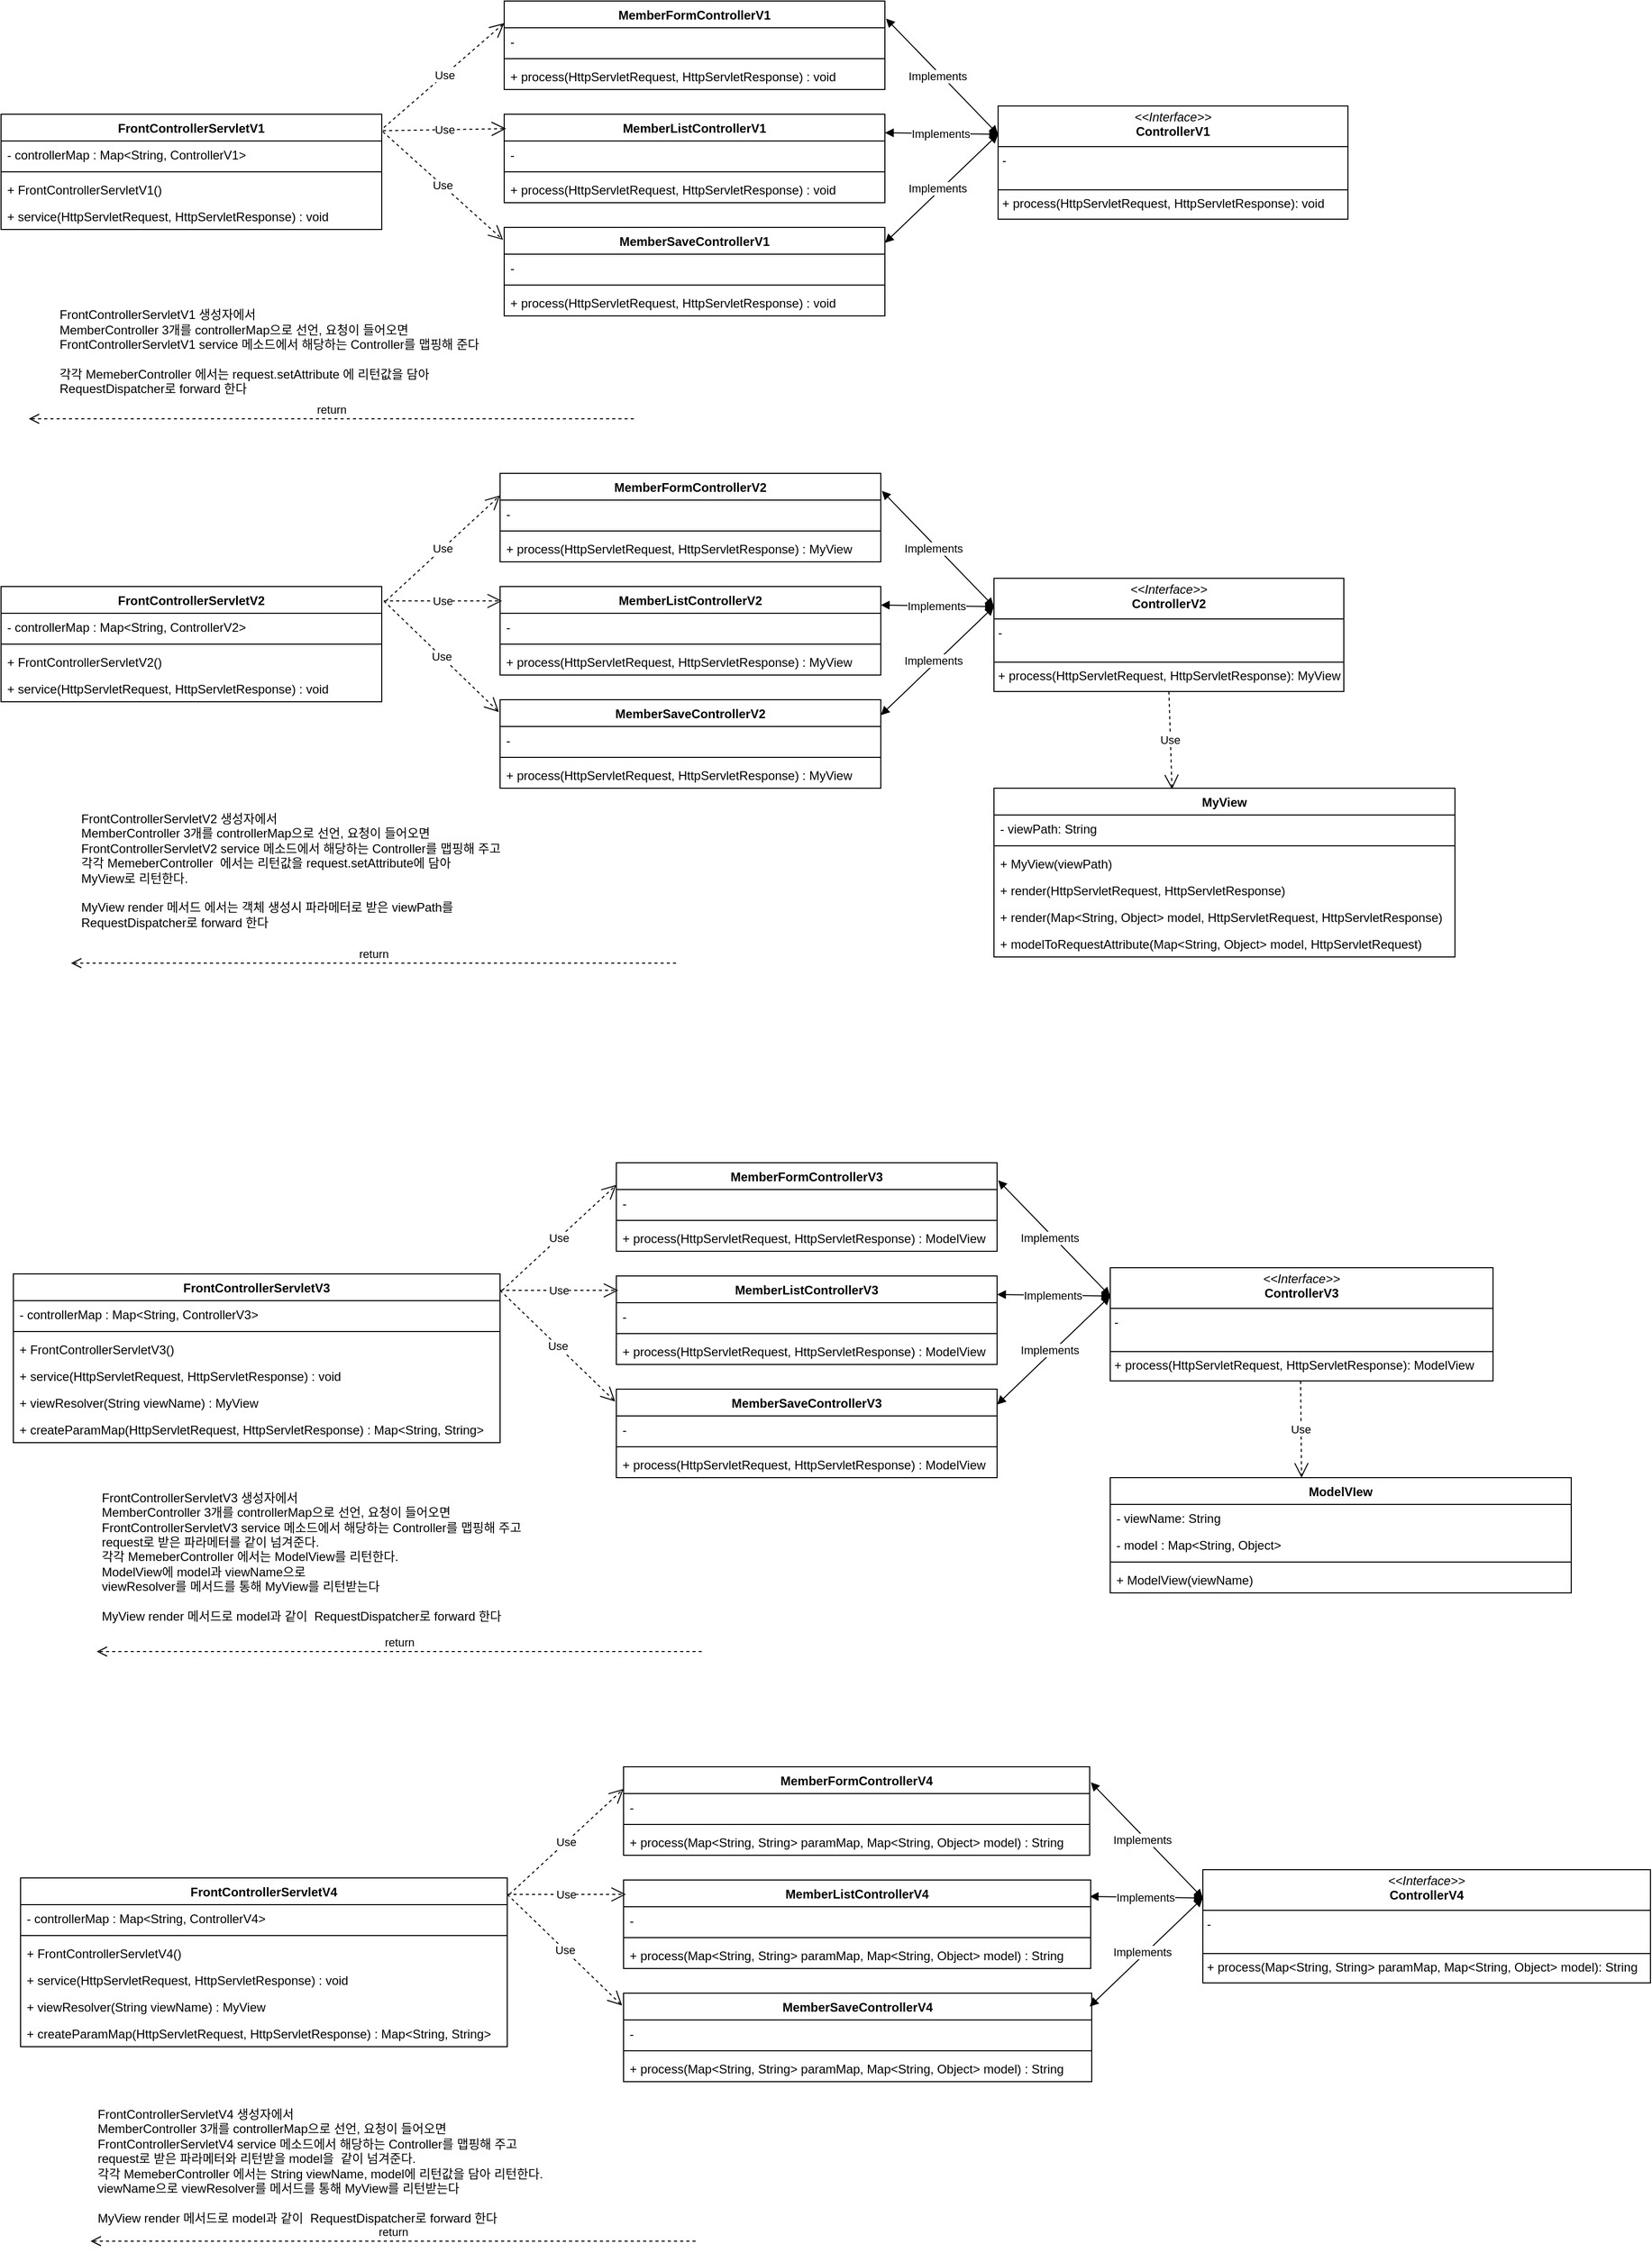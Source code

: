 <mxfile version="24.7.14">
  <diagram id="C5RBs43oDa-KdzZeNtuy" name="Page-1">
    <mxGraphModel dx="1434" dy="785" grid="0" gridSize="10" guides="1" tooltips="1" connect="1" arrows="1" fold="1" page="1" pageScale="1" pageWidth="827" pageHeight="1169" math="0" shadow="0">
      <root>
        <mxCell id="WIyWlLk6GJQsqaUBKTNV-0" />
        <mxCell id="WIyWlLk6GJQsqaUBKTNV-1" parent="WIyWlLk6GJQsqaUBKTNV-0" />
        <mxCell id="6cggbh9Jsr4U8usKFyKE-6" value="FrontControllerServletV1" style="swimlane;fontStyle=1;align=center;verticalAlign=top;childLayout=stackLayout;horizontal=1;startSize=26;horizontalStack=0;resizeParent=1;resizeParentMax=0;resizeLast=0;collapsible=1;marginBottom=0;whiteSpace=wrap;html=1;" parent="WIyWlLk6GJQsqaUBKTNV-1" vertex="1">
          <mxGeometry x="52" y="180" width="370" height="112" as="geometry" />
        </mxCell>
        <mxCell id="6cggbh9Jsr4U8usKFyKE-7" value="&lt;span style=&quot;text-wrap: nowrap;&quot;&gt;- controllerMap : Map&amp;lt;String, ControllerV1&amp;gt;&lt;/span&gt;" style="text;strokeColor=none;fillColor=none;align=left;verticalAlign=top;spacingLeft=4;spacingRight=4;overflow=hidden;rotatable=0;points=[[0,0.5],[1,0.5]];portConstraint=eastwest;whiteSpace=wrap;html=1;" parent="6cggbh9Jsr4U8usKFyKE-6" vertex="1">
          <mxGeometry y="26" width="370" height="26" as="geometry" />
        </mxCell>
        <mxCell id="6cggbh9Jsr4U8usKFyKE-8" value="" style="line;strokeWidth=1;fillColor=none;align=left;verticalAlign=middle;spacingTop=-1;spacingLeft=3;spacingRight=3;rotatable=0;labelPosition=right;points=[];portConstraint=eastwest;strokeColor=inherit;" parent="6cggbh9Jsr4U8usKFyKE-6" vertex="1">
          <mxGeometry y="52" width="370" height="8" as="geometry" />
        </mxCell>
        <mxCell id="6cggbh9Jsr4U8usKFyKE-11" value="&lt;span style=&quot;text-wrap: nowrap;&quot;&gt;+ FrontControllerServletV1()&lt;/span&gt;" style="text;strokeColor=none;fillColor=none;align=left;verticalAlign=top;spacingLeft=4;spacingRight=4;overflow=hidden;rotatable=0;points=[[0,0.5],[1,0.5]];portConstraint=eastwest;whiteSpace=wrap;html=1;" parent="6cggbh9Jsr4U8usKFyKE-6" vertex="1">
          <mxGeometry y="60" width="370" height="26" as="geometry" />
        </mxCell>
        <mxCell id="6cggbh9Jsr4U8usKFyKE-9" value="+ service(HttpServletRequest, HttpServletResponse) : void" style="text;strokeColor=none;fillColor=none;align=left;verticalAlign=top;spacingLeft=4;spacingRight=4;overflow=hidden;rotatable=0;points=[[0,0.5],[1,0.5]];portConstraint=eastwest;whiteSpace=wrap;html=1;" parent="6cggbh9Jsr4U8usKFyKE-6" vertex="1">
          <mxGeometry y="86" width="370" height="26" as="geometry" />
        </mxCell>
        <mxCell id="6cggbh9Jsr4U8usKFyKE-18" value="&lt;p style=&quot;margin:0px;margin-top:4px;text-align:center;&quot;&gt;&lt;i&gt;&amp;lt;&amp;lt;Interface&amp;gt;&amp;gt;&lt;/i&gt;&lt;br&gt;&lt;b&gt;ControllerV1&lt;/b&gt;&lt;/p&gt;&lt;hr size=&quot;1&quot; style=&quot;border-style:solid;&quot;&gt;&lt;p style=&quot;margin:0px;margin-left:4px;&quot;&gt;-&amp;nbsp;&lt;br&gt;&lt;br&gt;&lt;/p&gt;&lt;hr size=&quot;1&quot; style=&quot;border-style:solid;&quot;&gt;&lt;p style=&quot;margin:0px;margin-left:4px;&quot;&gt;+ process(HttpServletRequest, HttpServletResponse): void&lt;br&gt;&lt;/p&gt;" style="verticalAlign=top;align=left;overflow=fill;html=1;whiteSpace=wrap;" parent="WIyWlLk6GJQsqaUBKTNV-1" vertex="1">
          <mxGeometry x="1021" y="172" width="340" height="110" as="geometry" />
        </mxCell>
        <mxCell id="6cggbh9Jsr4U8usKFyKE-19" value="MemberFormControllerV1" style="swimlane;fontStyle=1;align=center;verticalAlign=top;childLayout=stackLayout;horizontal=1;startSize=26;horizontalStack=0;resizeParent=1;resizeParentMax=0;resizeLast=0;collapsible=1;marginBottom=0;whiteSpace=wrap;html=1;" parent="WIyWlLk6GJQsqaUBKTNV-1" vertex="1">
          <mxGeometry x="541" y="70" width="370" height="86" as="geometry" />
        </mxCell>
        <mxCell id="6cggbh9Jsr4U8usKFyKE-20" value="&lt;span style=&quot;text-wrap: nowrap;&quot;&gt;-&amp;nbsp;&lt;/span&gt;" style="text;strokeColor=none;fillColor=none;align=left;verticalAlign=top;spacingLeft=4;spacingRight=4;overflow=hidden;rotatable=0;points=[[0,0.5],[1,0.5]];portConstraint=eastwest;whiteSpace=wrap;html=1;" parent="6cggbh9Jsr4U8usKFyKE-19" vertex="1">
          <mxGeometry y="26" width="370" height="26" as="geometry" />
        </mxCell>
        <mxCell id="6cggbh9Jsr4U8usKFyKE-21" value="" style="line;strokeWidth=1;fillColor=none;align=left;verticalAlign=middle;spacingTop=-1;spacingLeft=3;spacingRight=3;rotatable=0;labelPosition=right;points=[];portConstraint=eastwest;strokeColor=inherit;" parent="6cggbh9Jsr4U8usKFyKE-19" vertex="1">
          <mxGeometry y="52" width="370" height="8" as="geometry" />
        </mxCell>
        <mxCell id="6cggbh9Jsr4U8usKFyKE-23" value="+ process(HttpServletRequest, HttpServletResponse) : void" style="text;strokeColor=none;fillColor=none;align=left;verticalAlign=top;spacingLeft=4;spacingRight=4;overflow=hidden;rotatable=0;points=[[0,0.5],[1,0.5]];portConstraint=eastwest;whiteSpace=wrap;html=1;" parent="6cggbh9Jsr4U8usKFyKE-19" vertex="1">
          <mxGeometry y="60" width="370" height="26" as="geometry" />
        </mxCell>
        <mxCell id="6cggbh9Jsr4U8usKFyKE-28" value="MemberListControllerV1" style="swimlane;fontStyle=1;align=center;verticalAlign=top;childLayout=stackLayout;horizontal=1;startSize=26;horizontalStack=0;resizeParent=1;resizeParentMax=0;resizeLast=0;collapsible=1;marginBottom=0;whiteSpace=wrap;html=1;" parent="WIyWlLk6GJQsqaUBKTNV-1" vertex="1">
          <mxGeometry x="541" y="180" width="370" height="86" as="geometry" />
        </mxCell>
        <mxCell id="6cggbh9Jsr4U8usKFyKE-29" value="&lt;span style=&quot;text-wrap: nowrap;&quot;&gt;-&amp;nbsp;&lt;/span&gt;" style="text;strokeColor=none;fillColor=none;align=left;verticalAlign=top;spacingLeft=4;spacingRight=4;overflow=hidden;rotatable=0;points=[[0,0.5],[1,0.5]];portConstraint=eastwest;whiteSpace=wrap;html=1;" parent="6cggbh9Jsr4U8usKFyKE-28" vertex="1">
          <mxGeometry y="26" width="370" height="26" as="geometry" />
        </mxCell>
        <mxCell id="6cggbh9Jsr4U8usKFyKE-30" value="" style="line;strokeWidth=1;fillColor=none;align=left;verticalAlign=middle;spacingTop=-1;spacingLeft=3;spacingRight=3;rotatable=0;labelPosition=right;points=[];portConstraint=eastwest;strokeColor=inherit;" parent="6cggbh9Jsr4U8usKFyKE-28" vertex="1">
          <mxGeometry y="52" width="370" height="8" as="geometry" />
        </mxCell>
        <mxCell id="6cggbh9Jsr4U8usKFyKE-31" value="+ process(HttpServletRequest, HttpServletResponse) : void" style="text;strokeColor=none;fillColor=none;align=left;verticalAlign=top;spacingLeft=4;spacingRight=4;overflow=hidden;rotatable=0;points=[[0,0.5],[1,0.5]];portConstraint=eastwest;whiteSpace=wrap;html=1;" parent="6cggbh9Jsr4U8usKFyKE-28" vertex="1">
          <mxGeometry y="60" width="370" height="26" as="geometry" />
        </mxCell>
        <mxCell id="6cggbh9Jsr4U8usKFyKE-32" value="MemberSaveControllerV1" style="swimlane;fontStyle=1;align=center;verticalAlign=top;childLayout=stackLayout;horizontal=1;startSize=26;horizontalStack=0;resizeParent=1;resizeParentMax=0;resizeLast=0;collapsible=1;marginBottom=0;whiteSpace=wrap;html=1;" parent="WIyWlLk6GJQsqaUBKTNV-1" vertex="1">
          <mxGeometry x="541" y="290" width="370" height="86" as="geometry" />
        </mxCell>
        <mxCell id="6cggbh9Jsr4U8usKFyKE-33" value="&lt;span style=&quot;text-wrap: nowrap;&quot;&gt;-&amp;nbsp;&lt;/span&gt;" style="text;strokeColor=none;fillColor=none;align=left;verticalAlign=top;spacingLeft=4;spacingRight=4;overflow=hidden;rotatable=0;points=[[0,0.5],[1,0.5]];portConstraint=eastwest;whiteSpace=wrap;html=1;" parent="6cggbh9Jsr4U8usKFyKE-32" vertex="1">
          <mxGeometry y="26" width="370" height="26" as="geometry" />
        </mxCell>
        <mxCell id="6cggbh9Jsr4U8usKFyKE-34" value="" style="line;strokeWidth=1;fillColor=none;align=left;verticalAlign=middle;spacingTop=-1;spacingLeft=3;spacingRight=3;rotatable=0;labelPosition=right;points=[];portConstraint=eastwest;strokeColor=inherit;" parent="6cggbh9Jsr4U8usKFyKE-32" vertex="1">
          <mxGeometry y="52" width="370" height="8" as="geometry" />
        </mxCell>
        <mxCell id="6cggbh9Jsr4U8usKFyKE-35" value="+ process(HttpServletRequest, HttpServletResponse) : void" style="text;strokeColor=none;fillColor=none;align=left;verticalAlign=top;spacingLeft=4;spacingRight=4;overflow=hidden;rotatable=0;points=[[0,0.5],[1,0.5]];portConstraint=eastwest;whiteSpace=wrap;html=1;" parent="6cggbh9Jsr4U8usKFyKE-32" vertex="1">
          <mxGeometry y="60" width="370" height="26" as="geometry" />
        </mxCell>
        <mxCell id="6cggbh9Jsr4U8usKFyKE-42" value="Use" style="endArrow=open;endSize=12;dashed=1;html=1;rounded=0;entryX=0;entryY=0.25;entryDx=0;entryDy=0;" parent="WIyWlLk6GJQsqaUBKTNV-1" target="6cggbh9Jsr4U8usKFyKE-19" edge="1">
          <mxGeometry width="160" relative="1" as="geometry">
            <mxPoint x="424" y="193" as="sourcePoint" />
            <mxPoint x="587" y="224" as="targetPoint" />
          </mxGeometry>
        </mxCell>
        <mxCell id="6cggbh9Jsr4U8usKFyKE-43" value="Use" style="endArrow=open;endSize=12;dashed=1;html=1;rounded=0;entryX=0.005;entryY=0.163;entryDx=0;entryDy=0;entryPerimeter=0;exitX=1.003;exitY=0.143;exitDx=0;exitDy=0;exitPerimeter=0;" parent="WIyWlLk6GJQsqaUBKTNV-1" source="6cggbh9Jsr4U8usKFyKE-6" target="6cggbh9Jsr4U8usKFyKE-28" edge="1">
          <mxGeometry width="160" relative="1" as="geometry">
            <mxPoint x="428" y="223" as="sourcePoint" />
            <mxPoint x="551" y="153" as="targetPoint" />
          </mxGeometry>
        </mxCell>
        <mxCell id="6cggbh9Jsr4U8usKFyKE-44" value="Use" style="endArrow=open;endSize=12;dashed=1;html=1;rounded=0;entryX=-0.003;entryY=0.14;entryDx=0;entryDy=0;entryPerimeter=0;" parent="WIyWlLk6GJQsqaUBKTNV-1" target="6cggbh9Jsr4U8usKFyKE-32" edge="1">
          <mxGeometry width="160" relative="1" as="geometry">
            <mxPoint x="423" y="197" as="sourcePoint" />
            <mxPoint x="541" y="208.5" as="targetPoint" />
          </mxGeometry>
        </mxCell>
        <mxCell id="6cggbh9Jsr4U8usKFyKE-45" value="" style="endArrow=block;startArrow=block;endFill=1;startFill=1;html=1;rounded=0;entryX=0;entryY=0.25;entryDx=0;entryDy=0;" parent="WIyWlLk6GJQsqaUBKTNV-1" target="6cggbh9Jsr4U8usKFyKE-18" edge="1">
          <mxGeometry width="160" relative="1" as="geometry">
            <mxPoint x="912" y="87" as="sourcePoint" />
            <mxPoint x="1068" y="89" as="targetPoint" />
          </mxGeometry>
        </mxCell>
        <mxCell id="6cggbh9Jsr4U8usKFyKE-46" value="" style="endArrow=block;startArrow=block;endFill=1;startFill=1;html=1;rounded=0;entryX=0;entryY=0.25;entryDx=0;entryDy=0;" parent="WIyWlLk6GJQsqaUBKTNV-1" target="6cggbh9Jsr4U8usKFyKE-18" edge="1">
          <mxGeometry width="160" relative="1" as="geometry">
            <mxPoint x="911" y="198" as="sourcePoint" />
            <mxPoint x="1000" y="299" as="targetPoint" />
          </mxGeometry>
        </mxCell>
        <mxCell id="6cggbh9Jsr4U8usKFyKE-48" value="Implements" style="edgeLabel;html=1;align=center;verticalAlign=middle;resizable=0;points=[];" parent="6cggbh9Jsr4U8usKFyKE-46" vertex="1" connectable="0">
          <mxGeometry x="-0.018" relative="1" as="geometry">
            <mxPoint as="offset" />
          </mxGeometry>
        </mxCell>
        <mxCell id="6cggbh9Jsr4U8usKFyKE-47" value="" style="endArrow=block;startArrow=block;endFill=1;startFill=1;html=1;rounded=0;entryX=0;entryY=0.25;entryDx=0;entryDy=0;" parent="WIyWlLk6GJQsqaUBKTNV-1" target="6cggbh9Jsr4U8usKFyKE-18" edge="1">
          <mxGeometry width="160" relative="1" as="geometry">
            <mxPoint x="911" y="305" as="sourcePoint" />
            <mxPoint x="1001" y="295" as="targetPoint" />
          </mxGeometry>
        </mxCell>
        <mxCell id="6cggbh9Jsr4U8usKFyKE-49" value="Implements" style="edgeLabel;html=1;align=center;verticalAlign=middle;resizable=0;points=[];" parent="WIyWlLk6GJQsqaUBKTNV-1" vertex="1" connectable="0">
          <mxGeometry x="962.005" y="142.996" as="geometry" />
        </mxCell>
        <mxCell id="6cggbh9Jsr4U8usKFyKE-50" value="Implements" style="edgeLabel;html=1;align=center;verticalAlign=middle;resizable=0;points=[];" parent="WIyWlLk6GJQsqaUBKTNV-1" vertex="1" connectable="0">
          <mxGeometry x="962.005" y="251.996" as="geometry" />
        </mxCell>
        <mxCell id="6cggbh9Jsr4U8usKFyKE-51" value="FrontControllerServletV2" style="swimlane;fontStyle=1;align=center;verticalAlign=top;childLayout=stackLayout;horizontal=1;startSize=26;horizontalStack=0;resizeParent=1;resizeParentMax=0;resizeLast=0;collapsible=1;marginBottom=0;whiteSpace=wrap;html=1;" parent="WIyWlLk6GJQsqaUBKTNV-1" vertex="1">
          <mxGeometry x="52" y="639" width="370" height="112" as="geometry" />
        </mxCell>
        <mxCell id="6cggbh9Jsr4U8usKFyKE-52" value="&lt;span style=&quot;text-wrap: nowrap;&quot;&gt;- controllerMap : Map&amp;lt;String, ControllerV2&amp;gt;&lt;/span&gt;" style="text;strokeColor=none;fillColor=none;align=left;verticalAlign=top;spacingLeft=4;spacingRight=4;overflow=hidden;rotatable=0;points=[[0,0.5],[1,0.5]];portConstraint=eastwest;whiteSpace=wrap;html=1;" parent="6cggbh9Jsr4U8usKFyKE-51" vertex="1">
          <mxGeometry y="26" width="370" height="26" as="geometry" />
        </mxCell>
        <mxCell id="6cggbh9Jsr4U8usKFyKE-53" value="" style="line;strokeWidth=1;fillColor=none;align=left;verticalAlign=middle;spacingTop=-1;spacingLeft=3;spacingRight=3;rotatable=0;labelPosition=right;points=[];portConstraint=eastwest;strokeColor=inherit;" parent="6cggbh9Jsr4U8usKFyKE-51" vertex="1">
          <mxGeometry y="52" width="370" height="8" as="geometry" />
        </mxCell>
        <mxCell id="6cggbh9Jsr4U8usKFyKE-54" value="&lt;span style=&quot;text-wrap: nowrap;&quot;&gt;+ FrontControllerServletV2()&lt;/span&gt;" style="text;strokeColor=none;fillColor=none;align=left;verticalAlign=top;spacingLeft=4;spacingRight=4;overflow=hidden;rotatable=0;points=[[0,0.5],[1,0.5]];portConstraint=eastwest;whiteSpace=wrap;html=1;" parent="6cggbh9Jsr4U8usKFyKE-51" vertex="1">
          <mxGeometry y="60" width="370" height="26" as="geometry" />
        </mxCell>
        <mxCell id="6cggbh9Jsr4U8usKFyKE-55" value="+ service(HttpServletRequest, HttpServletResponse) : void" style="text;strokeColor=none;fillColor=none;align=left;verticalAlign=top;spacingLeft=4;spacingRight=4;overflow=hidden;rotatable=0;points=[[0,0.5],[1,0.5]];portConstraint=eastwest;whiteSpace=wrap;html=1;" parent="6cggbh9Jsr4U8usKFyKE-51" vertex="1">
          <mxGeometry y="86" width="370" height="26" as="geometry" />
        </mxCell>
        <mxCell id="6cggbh9Jsr4U8usKFyKE-56" value="&lt;p style=&quot;margin:0px;margin-top:4px;text-align:center;&quot;&gt;&lt;i&gt;&amp;lt;&amp;lt;Interface&amp;gt;&amp;gt;&lt;/i&gt;&lt;br&gt;&lt;b&gt;ControllerV2&lt;/b&gt;&lt;/p&gt;&lt;hr size=&quot;1&quot; style=&quot;border-style:solid;&quot;&gt;&lt;p style=&quot;margin:0px;margin-left:4px;&quot;&gt;-&amp;nbsp;&lt;br&gt;&lt;br&gt;&lt;/p&gt;&lt;hr size=&quot;1&quot; style=&quot;border-style:solid;&quot;&gt;&lt;p style=&quot;margin:0px;margin-left:4px;&quot;&gt;+ process(HttpServletRequest, HttpServletResponse): MyView&lt;br&gt;&lt;/p&gt;" style="verticalAlign=top;align=left;overflow=fill;html=1;whiteSpace=wrap;" parent="WIyWlLk6GJQsqaUBKTNV-1" vertex="1">
          <mxGeometry x="1017" y="631" width="340" height="110" as="geometry" />
        </mxCell>
        <mxCell id="6cggbh9Jsr4U8usKFyKE-57" value="MemberFormControllerV2" style="swimlane;fontStyle=1;align=center;verticalAlign=top;childLayout=stackLayout;horizontal=1;startSize=26;horizontalStack=0;resizeParent=1;resizeParentMax=0;resizeLast=0;collapsible=1;marginBottom=0;whiteSpace=wrap;html=1;" parent="WIyWlLk6GJQsqaUBKTNV-1" vertex="1">
          <mxGeometry x="537" y="529" width="370" height="86" as="geometry" />
        </mxCell>
        <mxCell id="6cggbh9Jsr4U8usKFyKE-58" value="&lt;span style=&quot;text-wrap: nowrap;&quot;&gt;-&amp;nbsp;&lt;/span&gt;" style="text;strokeColor=none;fillColor=none;align=left;verticalAlign=top;spacingLeft=4;spacingRight=4;overflow=hidden;rotatable=0;points=[[0,0.5],[1,0.5]];portConstraint=eastwest;whiteSpace=wrap;html=1;" parent="6cggbh9Jsr4U8usKFyKE-57" vertex="1">
          <mxGeometry y="26" width="370" height="26" as="geometry" />
        </mxCell>
        <mxCell id="6cggbh9Jsr4U8usKFyKE-59" value="" style="line;strokeWidth=1;fillColor=none;align=left;verticalAlign=middle;spacingTop=-1;spacingLeft=3;spacingRight=3;rotatable=0;labelPosition=right;points=[];portConstraint=eastwest;strokeColor=inherit;" parent="6cggbh9Jsr4U8usKFyKE-57" vertex="1">
          <mxGeometry y="52" width="370" height="8" as="geometry" />
        </mxCell>
        <mxCell id="6cggbh9Jsr4U8usKFyKE-60" value="+ process(HttpServletRequest, HttpServletResponse) : MyView" style="text;strokeColor=none;fillColor=none;align=left;verticalAlign=top;spacingLeft=4;spacingRight=4;overflow=hidden;rotatable=0;points=[[0,0.5],[1,0.5]];portConstraint=eastwest;whiteSpace=wrap;html=1;" parent="6cggbh9Jsr4U8usKFyKE-57" vertex="1">
          <mxGeometry y="60" width="370" height="26" as="geometry" />
        </mxCell>
        <mxCell id="6cggbh9Jsr4U8usKFyKE-61" value="MemberListControllerV2" style="swimlane;fontStyle=1;align=center;verticalAlign=top;childLayout=stackLayout;horizontal=1;startSize=26;horizontalStack=0;resizeParent=1;resizeParentMax=0;resizeLast=0;collapsible=1;marginBottom=0;whiteSpace=wrap;html=1;" parent="WIyWlLk6GJQsqaUBKTNV-1" vertex="1">
          <mxGeometry x="537" y="639" width="370" height="86" as="geometry" />
        </mxCell>
        <mxCell id="6cggbh9Jsr4U8usKFyKE-62" value="&lt;span style=&quot;text-wrap: nowrap;&quot;&gt;-&amp;nbsp;&lt;/span&gt;" style="text;strokeColor=none;fillColor=none;align=left;verticalAlign=top;spacingLeft=4;spacingRight=4;overflow=hidden;rotatable=0;points=[[0,0.5],[1,0.5]];portConstraint=eastwest;whiteSpace=wrap;html=1;" parent="6cggbh9Jsr4U8usKFyKE-61" vertex="1">
          <mxGeometry y="26" width="370" height="26" as="geometry" />
        </mxCell>
        <mxCell id="6cggbh9Jsr4U8usKFyKE-63" value="" style="line;strokeWidth=1;fillColor=none;align=left;verticalAlign=middle;spacingTop=-1;spacingLeft=3;spacingRight=3;rotatable=0;labelPosition=right;points=[];portConstraint=eastwest;strokeColor=inherit;" parent="6cggbh9Jsr4U8usKFyKE-61" vertex="1">
          <mxGeometry y="52" width="370" height="8" as="geometry" />
        </mxCell>
        <mxCell id="6cggbh9Jsr4U8usKFyKE-64" value="+ process(HttpServletRequest, HttpServletResponse) : MyView" style="text;strokeColor=none;fillColor=none;align=left;verticalAlign=top;spacingLeft=4;spacingRight=4;overflow=hidden;rotatable=0;points=[[0,0.5],[1,0.5]];portConstraint=eastwest;whiteSpace=wrap;html=1;" parent="6cggbh9Jsr4U8usKFyKE-61" vertex="1">
          <mxGeometry y="60" width="370" height="26" as="geometry" />
        </mxCell>
        <mxCell id="6cggbh9Jsr4U8usKFyKE-65" value="MemberSaveControllerV2" style="swimlane;fontStyle=1;align=center;verticalAlign=top;childLayout=stackLayout;horizontal=1;startSize=26;horizontalStack=0;resizeParent=1;resizeParentMax=0;resizeLast=0;collapsible=1;marginBottom=0;whiteSpace=wrap;html=1;" parent="WIyWlLk6GJQsqaUBKTNV-1" vertex="1">
          <mxGeometry x="537" y="749" width="370" height="86" as="geometry" />
        </mxCell>
        <mxCell id="6cggbh9Jsr4U8usKFyKE-66" value="&lt;span style=&quot;text-wrap: nowrap;&quot;&gt;-&amp;nbsp;&lt;/span&gt;" style="text;strokeColor=none;fillColor=none;align=left;verticalAlign=top;spacingLeft=4;spacingRight=4;overflow=hidden;rotatable=0;points=[[0,0.5],[1,0.5]];portConstraint=eastwest;whiteSpace=wrap;html=1;" parent="6cggbh9Jsr4U8usKFyKE-65" vertex="1">
          <mxGeometry y="26" width="370" height="26" as="geometry" />
        </mxCell>
        <mxCell id="6cggbh9Jsr4U8usKFyKE-67" value="" style="line;strokeWidth=1;fillColor=none;align=left;verticalAlign=middle;spacingTop=-1;spacingLeft=3;spacingRight=3;rotatable=0;labelPosition=right;points=[];portConstraint=eastwest;strokeColor=inherit;" parent="6cggbh9Jsr4U8usKFyKE-65" vertex="1">
          <mxGeometry y="52" width="370" height="8" as="geometry" />
        </mxCell>
        <mxCell id="6cggbh9Jsr4U8usKFyKE-68" value="+ process(HttpServletRequest, HttpServletResponse) : MyView" style="text;strokeColor=none;fillColor=none;align=left;verticalAlign=top;spacingLeft=4;spacingRight=4;overflow=hidden;rotatable=0;points=[[0,0.5],[1,0.5]];portConstraint=eastwest;whiteSpace=wrap;html=1;" parent="6cggbh9Jsr4U8usKFyKE-65" vertex="1">
          <mxGeometry y="60" width="370" height="26" as="geometry" />
        </mxCell>
        <mxCell id="6cggbh9Jsr4U8usKFyKE-69" value="Use" style="endArrow=open;endSize=12;dashed=1;html=1;rounded=0;entryX=0;entryY=0.25;entryDx=0;entryDy=0;" parent="WIyWlLk6GJQsqaUBKTNV-1" target="6cggbh9Jsr4U8usKFyKE-57" edge="1">
          <mxGeometry width="160" relative="1" as="geometry">
            <mxPoint x="426" y="653" as="sourcePoint" />
            <mxPoint x="583" y="683" as="targetPoint" />
          </mxGeometry>
        </mxCell>
        <mxCell id="6cggbh9Jsr4U8usKFyKE-70" value="Use" style="endArrow=open;endSize=12;dashed=1;html=1;rounded=0;entryX=0.005;entryY=0.163;entryDx=0;entryDy=0;entryPerimeter=0;" parent="WIyWlLk6GJQsqaUBKTNV-1" target="6cggbh9Jsr4U8usKFyKE-61" edge="1">
          <mxGeometry width="160" relative="1" as="geometry">
            <mxPoint x="424" y="653" as="sourcePoint" />
            <mxPoint x="547" y="612" as="targetPoint" />
          </mxGeometry>
        </mxCell>
        <mxCell id="6cggbh9Jsr4U8usKFyKE-71" value="Use" style="endArrow=open;endSize=12;dashed=1;html=1;rounded=0;entryX=-0.003;entryY=0.14;entryDx=0;entryDy=0;entryPerimeter=0;" parent="WIyWlLk6GJQsqaUBKTNV-1" target="6cggbh9Jsr4U8usKFyKE-65" edge="1">
          <mxGeometry width="160" relative="1" as="geometry">
            <mxPoint x="424" y="653" as="sourcePoint" />
            <mxPoint x="537" y="667.5" as="targetPoint" />
          </mxGeometry>
        </mxCell>
        <mxCell id="6cggbh9Jsr4U8usKFyKE-72" value="" style="endArrow=block;startArrow=block;endFill=1;startFill=1;html=1;rounded=0;entryX=0;entryY=0.25;entryDx=0;entryDy=0;" parent="WIyWlLk6GJQsqaUBKTNV-1" target="6cggbh9Jsr4U8usKFyKE-56" edge="1">
          <mxGeometry width="160" relative="1" as="geometry">
            <mxPoint x="908" y="546" as="sourcePoint" />
            <mxPoint x="1064" y="548" as="targetPoint" />
          </mxGeometry>
        </mxCell>
        <mxCell id="6cggbh9Jsr4U8usKFyKE-73" value="" style="endArrow=block;startArrow=block;endFill=1;startFill=1;html=1;rounded=0;entryX=0;entryY=0.25;entryDx=0;entryDy=0;" parent="WIyWlLk6GJQsqaUBKTNV-1" target="6cggbh9Jsr4U8usKFyKE-56" edge="1">
          <mxGeometry width="160" relative="1" as="geometry">
            <mxPoint x="907" y="657" as="sourcePoint" />
            <mxPoint x="996" y="758" as="targetPoint" />
          </mxGeometry>
        </mxCell>
        <mxCell id="6cggbh9Jsr4U8usKFyKE-74" value="Implements" style="edgeLabel;html=1;align=center;verticalAlign=middle;resizable=0;points=[];" parent="6cggbh9Jsr4U8usKFyKE-73" vertex="1" connectable="0">
          <mxGeometry x="-0.018" relative="1" as="geometry">
            <mxPoint as="offset" />
          </mxGeometry>
        </mxCell>
        <mxCell id="6cggbh9Jsr4U8usKFyKE-75" value="" style="endArrow=block;startArrow=block;endFill=1;startFill=1;html=1;rounded=0;entryX=0;entryY=0.25;entryDx=0;entryDy=0;" parent="WIyWlLk6GJQsqaUBKTNV-1" target="6cggbh9Jsr4U8usKFyKE-56" edge="1">
          <mxGeometry width="160" relative="1" as="geometry">
            <mxPoint x="907" y="764" as="sourcePoint" />
            <mxPoint x="997" y="754" as="targetPoint" />
          </mxGeometry>
        </mxCell>
        <mxCell id="6cggbh9Jsr4U8usKFyKE-76" value="Implements" style="edgeLabel;html=1;align=center;verticalAlign=middle;resizable=0;points=[];" parent="WIyWlLk6GJQsqaUBKTNV-1" vertex="1" connectable="0">
          <mxGeometry x="958.005" y="601.996" as="geometry" />
        </mxCell>
        <mxCell id="6cggbh9Jsr4U8usKFyKE-77" value="Implements" style="edgeLabel;html=1;align=center;verticalAlign=middle;resizable=0;points=[];" parent="WIyWlLk6GJQsqaUBKTNV-1" vertex="1" connectable="0">
          <mxGeometry x="958.005" y="710.996" as="geometry" />
        </mxCell>
        <mxCell id="6cggbh9Jsr4U8usKFyKE-78" value="MyView" style="swimlane;fontStyle=1;align=center;verticalAlign=top;childLayout=stackLayout;horizontal=1;startSize=26;horizontalStack=0;resizeParent=1;resizeParentMax=0;resizeLast=0;collapsible=1;marginBottom=0;whiteSpace=wrap;html=1;" parent="WIyWlLk6GJQsqaUBKTNV-1" vertex="1">
          <mxGeometry x="1017" y="835" width="448" height="164" as="geometry" />
        </mxCell>
        <mxCell id="6cggbh9Jsr4U8usKFyKE-79" value="&lt;span style=&quot;text-wrap: nowrap;&quot;&gt;- viewPath: String&lt;/span&gt;" style="text;strokeColor=none;fillColor=none;align=left;verticalAlign=top;spacingLeft=4;spacingRight=4;overflow=hidden;rotatable=0;points=[[0,0.5],[1,0.5]];portConstraint=eastwest;whiteSpace=wrap;html=1;" parent="6cggbh9Jsr4U8usKFyKE-78" vertex="1">
          <mxGeometry y="26" width="448" height="26" as="geometry" />
        </mxCell>
        <mxCell id="6cggbh9Jsr4U8usKFyKE-80" value="" style="line;strokeWidth=1;fillColor=none;align=left;verticalAlign=middle;spacingTop=-1;spacingLeft=3;spacingRight=3;rotatable=0;labelPosition=right;points=[];portConstraint=eastwest;strokeColor=inherit;" parent="6cggbh9Jsr4U8usKFyKE-78" vertex="1">
          <mxGeometry y="52" width="448" height="8" as="geometry" />
        </mxCell>
        <mxCell id="6cggbh9Jsr4U8usKFyKE-82" value="+ MyView(viewPath)" style="text;strokeColor=none;fillColor=none;align=left;verticalAlign=top;spacingLeft=4;spacingRight=4;overflow=hidden;rotatable=0;points=[[0,0.5],[1,0.5]];portConstraint=eastwest;whiteSpace=wrap;html=1;" parent="6cggbh9Jsr4U8usKFyKE-78" vertex="1">
          <mxGeometry y="60" width="448" height="26" as="geometry" />
        </mxCell>
        <mxCell id="6cggbh9Jsr4U8usKFyKE-83" value="+ render(HttpServletRequest, HttpServletResponse)&amp;nbsp;" style="text;strokeColor=none;fillColor=none;align=left;verticalAlign=top;spacingLeft=4;spacingRight=4;overflow=hidden;rotatable=0;points=[[0,0.5],[1,0.5]];portConstraint=eastwest;whiteSpace=wrap;html=1;" parent="6cggbh9Jsr4U8usKFyKE-78" vertex="1">
          <mxGeometry y="86" width="448" height="26" as="geometry" />
        </mxCell>
        <mxCell id="6cggbh9Jsr4U8usKFyKE-81" value="+ render(Map&amp;lt;String, Object&amp;gt; model, HttpServletRequest, HttpServletResponse)" style="text;strokeColor=none;fillColor=none;align=left;verticalAlign=top;spacingLeft=4;spacingRight=4;overflow=hidden;rotatable=0;points=[[0,0.5],[1,0.5]];portConstraint=eastwest;whiteSpace=wrap;html=1;" parent="6cggbh9Jsr4U8usKFyKE-78" vertex="1">
          <mxGeometry y="112" width="448" height="26" as="geometry" />
        </mxCell>
        <mxCell id="6cggbh9Jsr4U8usKFyKE-84" value="+ modelToRequestAttribute(Map&amp;lt;String, Object&amp;gt; model, HttpServletRequest)" style="text;strokeColor=none;fillColor=none;align=left;verticalAlign=top;spacingLeft=4;spacingRight=4;overflow=hidden;rotatable=0;points=[[0,0.5],[1,0.5]];portConstraint=eastwest;whiteSpace=wrap;html=1;" parent="6cggbh9Jsr4U8usKFyKE-78" vertex="1">
          <mxGeometry y="138" width="448" height="26" as="geometry" />
        </mxCell>
        <mxCell id="6cggbh9Jsr4U8usKFyKE-85" value="Use" style="endArrow=open;endSize=12;dashed=1;html=1;rounded=0;exitX=0.5;exitY=1;exitDx=0;exitDy=0;" parent="WIyWlLk6GJQsqaUBKTNV-1" source="6cggbh9Jsr4U8usKFyKE-56" edge="1">
          <mxGeometry width="160" relative="1" as="geometry">
            <mxPoint x="1201" y="771" as="sourcePoint" />
            <mxPoint x="1190" y="836" as="targetPoint" />
          </mxGeometry>
        </mxCell>
        <mxCell id="6cggbh9Jsr4U8usKFyKE-86" value="return" style="html=1;verticalAlign=bottom;endArrow=open;dashed=1;endSize=8;curved=0;rounded=0;" parent="WIyWlLk6GJQsqaUBKTNV-1" edge="1">
          <mxGeometry relative="1" as="geometry">
            <mxPoint x="708" y="1005" as="sourcePoint" />
            <mxPoint x="120" y="1005" as="targetPoint" />
          </mxGeometry>
        </mxCell>
        <mxCell id="6cggbh9Jsr4U8usKFyKE-87" value="return" style="html=1;verticalAlign=bottom;endArrow=open;dashed=1;endSize=8;curved=0;rounded=0;" parent="WIyWlLk6GJQsqaUBKTNV-1" edge="1">
          <mxGeometry relative="1" as="geometry">
            <mxPoint x="667" y="476" as="sourcePoint" />
            <mxPoint x="79" y="476" as="targetPoint" />
          </mxGeometry>
        </mxCell>
        <mxCell id="6cggbh9Jsr4U8usKFyKE-88" value="FrontControllerServletV1 생성자에서&amp;nbsp;&lt;div&gt;&lt;div&gt;MemberController 3개를 controllerMap으로 선언,&amp;nbsp;&lt;span style=&quot;background-color: initial;&quot;&gt;요청이 들어오면&amp;nbsp;&lt;/span&gt;&lt;/div&gt;&lt;/div&gt;&lt;div&gt;&lt;span style=&quot;background-color: initial;&quot;&gt;FrontControllerServletV1 service 메소드에서 해당하는 Controller를 맵핑해 준다&lt;/span&gt;&lt;/div&gt;&lt;div&gt;&lt;span style=&quot;background-color: initial;&quot;&gt;&amp;nbsp;&lt;/span&gt;&lt;/div&gt;&lt;div&gt;&lt;span style=&quot;background-color: initial;&quot;&gt;각각 MemeberController 에서는&amp;nbsp;&lt;/span&gt;&lt;span style=&quot;background-color: initial;&quot;&gt;request.setAttribute 에 리턴값을 담아&lt;/span&gt;&lt;/div&gt;&lt;div&gt;&lt;span style=&quot;background-color: initial;&quot;&gt;RequestDispatcher로 forward 한다&amp;nbsp;&lt;/span&gt;&lt;/div&gt;" style="text;html=1;align=left;verticalAlign=middle;whiteSpace=wrap;rounded=0;" parent="WIyWlLk6GJQsqaUBKTNV-1" vertex="1">
          <mxGeometry x="107" y="391" width="413" height="39" as="geometry" />
        </mxCell>
        <mxCell id="6cggbh9Jsr4U8usKFyKE-89" value="FrontControllerServletV2 생성자에서&amp;nbsp;&lt;div&gt;&lt;div&gt;MemberController 3개를 controllerMap으로 선언,&amp;nbsp;&lt;span style=&quot;background-color: initial;&quot;&gt;요청이 들어오면&amp;nbsp;&lt;/span&gt;&lt;/div&gt;&lt;/div&gt;&lt;div&gt;&lt;span style=&quot;background-color: initial;&quot;&gt;FrontControllerServletV2 service 메소드에서 해당하는 Controller를 맵핑해 주고&amp;nbsp;&lt;/span&gt;&lt;/div&gt;&lt;div&gt;&lt;span style=&quot;background-color: initial;&quot;&gt;각각 MemeberController&amp;nbsp; 에서는 리턴값을&amp;nbsp;&lt;/span&gt;&lt;span style=&quot;background-color: initial;&quot;&gt;request.setAttribute에 담아&amp;nbsp;&lt;/span&gt;&lt;/div&gt;&lt;div&gt;&lt;span style=&quot;background-color: initial;&quot;&gt;MyView로&amp;nbsp;&lt;/span&gt;&lt;span style=&quot;background-color: initial;&quot;&gt;리턴한다.&lt;/span&gt;&lt;/div&gt;&lt;div&gt;&lt;span style=&quot;background-color: initial;&quot;&gt;&lt;br&gt;&lt;/span&gt;&lt;/div&gt;&lt;div&gt;&lt;span style=&quot;background-color: initial;&quot;&gt;MyView render 메서드 에서는 객체 생성시 파라메터로 받은 viewPath를 &lt;/span&gt;&lt;span style=&quot;background-color: initial;&quot;&gt;RequestDispatcher로 forward 한다&amp;nbsp;&lt;/span&gt;&lt;/div&gt;" style="text;html=1;align=left;verticalAlign=middle;whiteSpace=wrap;rounded=0;" parent="WIyWlLk6GJQsqaUBKTNV-1" vertex="1">
          <mxGeometry x="128" y="895" width="419" height="39" as="geometry" />
        </mxCell>
        <mxCell id="6cggbh9Jsr4U8usKFyKE-90" value="FrontControllerServletV3" style="swimlane;fontStyle=1;align=center;verticalAlign=top;childLayout=stackLayout;horizontal=1;startSize=26;horizontalStack=0;resizeParent=1;resizeParentMax=0;resizeLast=0;collapsible=1;marginBottom=0;whiteSpace=wrap;html=1;" parent="WIyWlLk6GJQsqaUBKTNV-1" vertex="1">
          <mxGeometry x="64" y="1307" width="473" height="164" as="geometry" />
        </mxCell>
        <mxCell id="6cggbh9Jsr4U8usKFyKE-91" value="&lt;span style=&quot;text-wrap: nowrap;&quot;&gt;- controllerMap : Map&amp;lt;String, ControllerV3&amp;gt;&lt;/span&gt;" style="text;strokeColor=none;fillColor=none;align=left;verticalAlign=top;spacingLeft=4;spacingRight=4;overflow=hidden;rotatable=0;points=[[0,0.5],[1,0.5]];portConstraint=eastwest;whiteSpace=wrap;html=1;" parent="6cggbh9Jsr4U8usKFyKE-90" vertex="1">
          <mxGeometry y="26" width="473" height="26" as="geometry" />
        </mxCell>
        <mxCell id="6cggbh9Jsr4U8usKFyKE-92" value="" style="line;strokeWidth=1;fillColor=none;align=left;verticalAlign=middle;spacingTop=-1;spacingLeft=3;spacingRight=3;rotatable=0;labelPosition=right;points=[];portConstraint=eastwest;strokeColor=inherit;" parent="6cggbh9Jsr4U8usKFyKE-90" vertex="1">
          <mxGeometry y="52" width="473" height="8" as="geometry" />
        </mxCell>
        <mxCell id="6cggbh9Jsr4U8usKFyKE-93" value="&lt;span style=&quot;text-wrap: nowrap;&quot;&gt;+ FrontControllerServletV3()&lt;/span&gt;" style="text;strokeColor=none;fillColor=none;align=left;verticalAlign=top;spacingLeft=4;spacingRight=4;overflow=hidden;rotatable=0;points=[[0,0.5],[1,0.5]];portConstraint=eastwest;whiteSpace=wrap;html=1;" parent="6cggbh9Jsr4U8usKFyKE-90" vertex="1">
          <mxGeometry y="60" width="473" height="26" as="geometry" />
        </mxCell>
        <mxCell id="6cggbh9Jsr4U8usKFyKE-94" value="+ service(HttpServletRequest, HttpServletResponse) : void" style="text;strokeColor=none;fillColor=none;align=left;verticalAlign=top;spacingLeft=4;spacingRight=4;overflow=hidden;rotatable=0;points=[[0,0.5],[1,0.5]];portConstraint=eastwest;whiteSpace=wrap;html=1;" parent="6cggbh9Jsr4U8usKFyKE-90" vertex="1">
          <mxGeometry y="86" width="473" height="26" as="geometry" />
        </mxCell>
        <mxCell id="6cggbh9Jsr4U8usKFyKE-131" value="+ viewResolver(String viewName) : MyView" style="text;strokeColor=none;fillColor=none;align=left;verticalAlign=top;spacingLeft=4;spacingRight=4;overflow=hidden;rotatable=0;points=[[0,0.5],[1,0.5]];portConstraint=eastwest;whiteSpace=wrap;html=1;" parent="6cggbh9Jsr4U8usKFyKE-90" vertex="1">
          <mxGeometry y="112" width="473" height="26" as="geometry" />
        </mxCell>
        <mxCell id="6cggbh9Jsr4U8usKFyKE-132" value="+ createParamMap(HttpServletRequest, HttpServletResponse)&amp;nbsp;: Map&amp;lt;String, String&amp;gt;" style="text;strokeColor=none;fillColor=none;align=left;verticalAlign=top;spacingLeft=4;spacingRight=4;overflow=hidden;rotatable=0;points=[[0,0.5],[1,0.5]];portConstraint=eastwest;whiteSpace=wrap;html=1;" parent="6cggbh9Jsr4U8usKFyKE-90" vertex="1">
          <mxGeometry y="138" width="473" height="26" as="geometry" />
        </mxCell>
        <mxCell id="6cggbh9Jsr4U8usKFyKE-95" value="&lt;p style=&quot;margin:0px;margin-top:4px;text-align:center;&quot;&gt;&lt;i&gt;&amp;lt;&amp;lt;Interface&amp;gt;&amp;gt;&lt;/i&gt;&lt;br&gt;&lt;b&gt;ControllerV3&lt;/b&gt;&lt;/p&gt;&lt;hr size=&quot;1&quot; style=&quot;border-style:solid;&quot;&gt;&lt;p style=&quot;margin:0px;margin-left:4px;&quot;&gt;-&amp;nbsp;&lt;br&gt;&lt;br&gt;&lt;/p&gt;&lt;hr size=&quot;1&quot; style=&quot;border-style:solid;&quot;&gt;&lt;p style=&quot;margin:0px;margin-left:4px;&quot;&gt;+ process(HttpServletRequest, HttpServletResponse): ModelView&lt;br&gt;&lt;/p&gt;" style="verticalAlign=top;align=left;overflow=fill;html=1;whiteSpace=wrap;" parent="WIyWlLk6GJQsqaUBKTNV-1" vertex="1">
          <mxGeometry x="1130" y="1301" width="372" height="110" as="geometry" />
        </mxCell>
        <mxCell id="6cggbh9Jsr4U8usKFyKE-96" value="MemberFormControllerV3" style="swimlane;fontStyle=1;align=center;verticalAlign=top;childLayout=stackLayout;horizontal=1;startSize=26;horizontalStack=0;resizeParent=1;resizeParentMax=0;resizeLast=0;collapsible=1;marginBottom=0;whiteSpace=wrap;html=1;" parent="WIyWlLk6GJQsqaUBKTNV-1" vertex="1">
          <mxGeometry x="650" y="1199" width="370" height="86" as="geometry" />
        </mxCell>
        <mxCell id="6cggbh9Jsr4U8usKFyKE-97" value="&lt;span style=&quot;text-wrap: nowrap;&quot;&gt;-&amp;nbsp;&lt;/span&gt;" style="text;strokeColor=none;fillColor=none;align=left;verticalAlign=top;spacingLeft=4;spacingRight=4;overflow=hidden;rotatable=0;points=[[0,0.5],[1,0.5]];portConstraint=eastwest;whiteSpace=wrap;html=1;" parent="6cggbh9Jsr4U8usKFyKE-96" vertex="1">
          <mxGeometry y="26" width="370" height="26" as="geometry" />
        </mxCell>
        <mxCell id="6cggbh9Jsr4U8usKFyKE-98" value="" style="line;strokeWidth=1;fillColor=none;align=left;verticalAlign=middle;spacingTop=-1;spacingLeft=3;spacingRight=3;rotatable=0;labelPosition=right;points=[];portConstraint=eastwest;strokeColor=inherit;" parent="6cggbh9Jsr4U8usKFyKE-96" vertex="1">
          <mxGeometry y="52" width="370" height="8" as="geometry" />
        </mxCell>
        <mxCell id="6cggbh9Jsr4U8usKFyKE-99" value="+ process(HttpServletRequest, HttpServletResponse) : ModelView" style="text;strokeColor=none;fillColor=none;align=left;verticalAlign=top;spacingLeft=4;spacingRight=4;overflow=hidden;rotatable=0;points=[[0,0.5],[1,0.5]];portConstraint=eastwest;whiteSpace=wrap;html=1;" parent="6cggbh9Jsr4U8usKFyKE-96" vertex="1">
          <mxGeometry y="60" width="370" height="26" as="geometry" />
        </mxCell>
        <mxCell id="6cggbh9Jsr4U8usKFyKE-100" value="MemberListControllerV3" style="swimlane;fontStyle=1;align=center;verticalAlign=top;childLayout=stackLayout;horizontal=1;startSize=26;horizontalStack=0;resizeParent=1;resizeParentMax=0;resizeLast=0;collapsible=1;marginBottom=0;whiteSpace=wrap;html=1;" parent="WIyWlLk6GJQsqaUBKTNV-1" vertex="1">
          <mxGeometry x="650" y="1309" width="370" height="86" as="geometry" />
        </mxCell>
        <mxCell id="6cggbh9Jsr4U8usKFyKE-101" value="&lt;span style=&quot;text-wrap: nowrap;&quot;&gt;-&amp;nbsp;&lt;/span&gt;" style="text;strokeColor=none;fillColor=none;align=left;verticalAlign=top;spacingLeft=4;spacingRight=4;overflow=hidden;rotatable=0;points=[[0,0.5],[1,0.5]];portConstraint=eastwest;whiteSpace=wrap;html=1;" parent="6cggbh9Jsr4U8usKFyKE-100" vertex="1">
          <mxGeometry y="26" width="370" height="26" as="geometry" />
        </mxCell>
        <mxCell id="6cggbh9Jsr4U8usKFyKE-102" value="" style="line;strokeWidth=1;fillColor=none;align=left;verticalAlign=middle;spacingTop=-1;spacingLeft=3;spacingRight=3;rotatable=0;labelPosition=right;points=[];portConstraint=eastwest;strokeColor=inherit;" parent="6cggbh9Jsr4U8usKFyKE-100" vertex="1">
          <mxGeometry y="52" width="370" height="8" as="geometry" />
        </mxCell>
        <mxCell id="6cggbh9Jsr4U8usKFyKE-103" value="+ process(HttpServletRequest, HttpServletResponse) : ModelView" style="text;strokeColor=none;fillColor=none;align=left;verticalAlign=top;spacingLeft=4;spacingRight=4;overflow=hidden;rotatable=0;points=[[0,0.5],[1,0.5]];portConstraint=eastwest;whiteSpace=wrap;html=1;" parent="6cggbh9Jsr4U8usKFyKE-100" vertex="1">
          <mxGeometry y="60" width="370" height="26" as="geometry" />
        </mxCell>
        <mxCell id="6cggbh9Jsr4U8usKFyKE-104" value="MemberSaveControllerV3" style="swimlane;fontStyle=1;align=center;verticalAlign=top;childLayout=stackLayout;horizontal=1;startSize=26;horizontalStack=0;resizeParent=1;resizeParentMax=0;resizeLast=0;collapsible=1;marginBottom=0;whiteSpace=wrap;html=1;" parent="WIyWlLk6GJQsqaUBKTNV-1" vertex="1">
          <mxGeometry x="650" y="1419" width="370" height="86" as="geometry" />
        </mxCell>
        <mxCell id="6cggbh9Jsr4U8usKFyKE-105" value="&lt;span style=&quot;text-wrap: nowrap;&quot;&gt;-&amp;nbsp;&lt;/span&gt;" style="text;strokeColor=none;fillColor=none;align=left;verticalAlign=top;spacingLeft=4;spacingRight=4;overflow=hidden;rotatable=0;points=[[0,0.5],[1,0.5]];portConstraint=eastwest;whiteSpace=wrap;html=1;" parent="6cggbh9Jsr4U8usKFyKE-104" vertex="1">
          <mxGeometry y="26" width="370" height="26" as="geometry" />
        </mxCell>
        <mxCell id="6cggbh9Jsr4U8usKFyKE-106" value="" style="line;strokeWidth=1;fillColor=none;align=left;verticalAlign=middle;spacingTop=-1;spacingLeft=3;spacingRight=3;rotatable=0;labelPosition=right;points=[];portConstraint=eastwest;strokeColor=inherit;" parent="6cggbh9Jsr4U8usKFyKE-104" vertex="1">
          <mxGeometry y="52" width="370" height="8" as="geometry" />
        </mxCell>
        <mxCell id="6cggbh9Jsr4U8usKFyKE-107" value="+ process(HttpServletRequest, HttpServletResponse) : ModelView" style="text;strokeColor=none;fillColor=none;align=left;verticalAlign=top;spacingLeft=4;spacingRight=4;overflow=hidden;rotatable=0;points=[[0,0.5],[1,0.5]];portConstraint=eastwest;whiteSpace=wrap;html=1;" parent="6cggbh9Jsr4U8usKFyKE-104" vertex="1">
          <mxGeometry y="60" width="370" height="26" as="geometry" />
        </mxCell>
        <mxCell id="6cggbh9Jsr4U8usKFyKE-108" value="Use" style="endArrow=open;endSize=12;dashed=1;html=1;rounded=0;entryX=0;entryY=0.25;entryDx=0;entryDy=0;" parent="WIyWlLk6GJQsqaUBKTNV-1" target="6cggbh9Jsr4U8usKFyKE-96" edge="1">
          <mxGeometry width="160" relative="1" as="geometry">
            <mxPoint x="539" y="1323" as="sourcePoint" />
            <mxPoint x="696" y="1353" as="targetPoint" />
          </mxGeometry>
        </mxCell>
        <mxCell id="6cggbh9Jsr4U8usKFyKE-109" value="Use" style="endArrow=open;endSize=12;dashed=1;html=1;rounded=0;entryX=0.005;entryY=0.163;entryDx=0;entryDy=0;entryPerimeter=0;" parent="WIyWlLk6GJQsqaUBKTNV-1" target="6cggbh9Jsr4U8usKFyKE-100" edge="1">
          <mxGeometry width="160" relative="1" as="geometry">
            <mxPoint x="537" y="1323" as="sourcePoint" />
            <mxPoint x="660" y="1282" as="targetPoint" />
          </mxGeometry>
        </mxCell>
        <mxCell id="6cggbh9Jsr4U8usKFyKE-110" value="Use" style="endArrow=open;endSize=12;dashed=1;html=1;rounded=0;entryX=-0.003;entryY=0.14;entryDx=0;entryDy=0;entryPerimeter=0;" parent="WIyWlLk6GJQsqaUBKTNV-1" target="6cggbh9Jsr4U8usKFyKE-104" edge="1">
          <mxGeometry width="160" relative="1" as="geometry">
            <mxPoint x="537" y="1323" as="sourcePoint" />
            <mxPoint x="650" y="1337.5" as="targetPoint" />
          </mxGeometry>
        </mxCell>
        <mxCell id="6cggbh9Jsr4U8usKFyKE-111" value="" style="endArrow=block;startArrow=block;endFill=1;startFill=1;html=1;rounded=0;entryX=0;entryY=0.25;entryDx=0;entryDy=0;" parent="WIyWlLk6GJQsqaUBKTNV-1" target="6cggbh9Jsr4U8usKFyKE-95" edge="1">
          <mxGeometry width="160" relative="1" as="geometry">
            <mxPoint x="1021" y="1216" as="sourcePoint" />
            <mxPoint x="1177" y="1218" as="targetPoint" />
          </mxGeometry>
        </mxCell>
        <mxCell id="6cggbh9Jsr4U8usKFyKE-112" value="" style="endArrow=block;startArrow=block;endFill=1;startFill=1;html=1;rounded=0;entryX=0;entryY=0.25;entryDx=0;entryDy=0;" parent="WIyWlLk6GJQsqaUBKTNV-1" target="6cggbh9Jsr4U8usKFyKE-95" edge="1">
          <mxGeometry width="160" relative="1" as="geometry">
            <mxPoint x="1020" y="1327" as="sourcePoint" />
            <mxPoint x="1109" y="1428" as="targetPoint" />
          </mxGeometry>
        </mxCell>
        <mxCell id="6cggbh9Jsr4U8usKFyKE-113" value="Implements" style="edgeLabel;html=1;align=center;verticalAlign=middle;resizable=0;points=[];" parent="6cggbh9Jsr4U8usKFyKE-112" vertex="1" connectable="0">
          <mxGeometry x="-0.018" relative="1" as="geometry">
            <mxPoint as="offset" />
          </mxGeometry>
        </mxCell>
        <mxCell id="6cggbh9Jsr4U8usKFyKE-114" value="" style="endArrow=block;startArrow=block;endFill=1;startFill=1;html=1;rounded=0;entryX=0;entryY=0.25;entryDx=0;entryDy=0;" parent="WIyWlLk6GJQsqaUBKTNV-1" target="6cggbh9Jsr4U8usKFyKE-95" edge="1">
          <mxGeometry width="160" relative="1" as="geometry">
            <mxPoint x="1020" y="1434" as="sourcePoint" />
            <mxPoint x="1110" y="1424" as="targetPoint" />
          </mxGeometry>
        </mxCell>
        <mxCell id="6cggbh9Jsr4U8usKFyKE-115" value="Implements" style="edgeLabel;html=1;align=center;verticalAlign=middle;resizable=0;points=[];" parent="WIyWlLk6GJQsqaUBKTNV-1" vertex="1" connectable="0">
          <mxGeometry x="1071.005" y="1271.996" as="geometry" />
        </mxCell>
        <mxCell id="6cggbh9Jsr4U8usKFyKE-116" value="Implements" style="edgeLabel;html=1;align=center;verticalAlign=middle;resizable=0;points=[];" parent="WIyWlLk6GJQsqaUBKTNV-1" vertex="1" connectable="0">
          <mxGeometry x="1071.005" y="1380.996" as="geometry" />
        </mxCell>
        <mxCell id="6cggbh9Jsr4U8usKFyKE-117" value="ModelVIew" style="swimlane;fontStyle=1;align=center;verticalAlign=top;childLayout=stackLayout;horizontal=1;startSize=26;horizontalStack=0;resizeParent=1;resizeParentMax=0;resizeLast=0;collapsible=1;marginBottom=0;whiteSpace=wrap;html=1;" parent="WIyWlLk6GJQsqaUBKTNV-1" vertex="1">
          <mxGeometry x="1130" y="1505" width="448" height="112" as="geometry" />
        </mxCell>
        <mxCell id="6cggbh9Jsr4U8usKFyKE-118" value="&lt;span style=&quot;text-wrap: nowrap;&quot;&gt;- viewName: String&lt;/span&gt;" style="text;strokeColor=none;fillColor=none;align=left;verticalAlign=top;spacingLeft=4;spacingRight=4;overflow=hidden;rotatable=0;points=[[0,0.5],[1,0.5]];portConstraint=eastwest;whiteSpace=wrap;html=1;" parent="6cggbh9Jsr4U8usKFyKE-117" vertex="1">
          <mxGeometry y="26" width="448" height="26" as="geometry" />
        </mxCell>
        <mxCell id="6cggbh9Jsr4U8usKFyKE-129" value="- model : Map&amp;lt;String, Object&amp;gt;" style="text;strokeColor=none;fillColor=none;align=left;verticalAlign=top;spacingLeft=4;spacingRight=4;overflow=hidden;rotatable=0;points=[[0,0.5],[1,0.5]];portConstraint=eastwest;whiteSpace=wrap;html=1;" parent="6cggbh9Jsr4U8usKFyKE-117" vertex="1">
          <mxGeometry y="52" width="448" height="26" as="geometry" />
        </mxCell>
        <mxCell id="6cggbh9Jsr4U8usKFyKE-119" value="" style="line;strokeWidth=1;fillColor=none;align=left;verticalAlign=middle;spacingTop=-1;spacingLeft=3;spacingRight=3;rotatable=0;labelPosition=right;points=[];portConstraint=eastwest;strokeColor=inherit;" parent="6cggbh9Jsr4U8usKFyKE-117" vertex="1">
          <mxGeometry y="78" width="448" height="8" as="geometry" />
        </mxCell>
        <mxCell id="6cggbh9Jsr4U8usKFyKE-120" value="+ ModelView(viewName)" style="text;strokeColor=none;fillColor=none;align=left;verticalAlign=top;spacingLeft=4;spacingRight=4;overflow=hidden;rotatable=0;points=[[0,0.5],[1,0.5]];portConstraint=eastwest;whiteSpace=wrap;html=1;" parent="6cggbh9Jsr4U8usKFyKE-117" vertex="1">
          <mxGeometry y="86" width="448" height="26" as="geometry" />
        </mxCell>
        <mxCell id="6cggbh9Jsr4U8usKFyKE-125" value="return" style="html=1;verticalAlign=bottom;endArrow=open;dashed=1;endSize=8;curved=0;rounded=0;" parent="WIyWlLk6GJQsqaUBKTNV-1" edge="1">
          <mxGeometry relative="1" as="geometry">
            <mxPoint x="733" y="1674" as="sourcePoint" />
            <mxPoint x="145" y="1674" as="targetPoint" />
          </mxGeometry>
        </mxCell>
        <mxCell id="6cggbh9Jsr4U8usKFyKE-126" value="FrontControllerServletV3 생성자에서&amp;nbsp;&lt;div&gt;&lt;div&gt;MemberController 3개를 controllerMap으로 선언,&amp;nbsp;&lt;span style=&quot;background-color: initial;&quot;&gt;요청이 들어오면&amp;nbsp;&lt;/span&gt;&lt;/div&gt;&lt;/div&gt;&lt;div&gt;&lt;span style=&quot;background-color: initial;&quot;&gt;FrontControllerServletV3 service 메소드에서 해당하는 Controller를 맵핑해 주고&lt;/span&gt;&lt;/div&gt;&lt;div&gt;&lt;span style=&quot;background-color: initial;&quot;&gt;request로 받은 파라메터를 같이 넘겨준다.&amp;nbsp;&lt;/span&gt;&lt;/div&gt;&lt;div&gt;&lt;span style=&quot;background-color: initial;&quot;&gt;각각 MemeberController 에서는 ModelView를 리턴한다.&lt;/span&gt;&lt;/div&gt;&lt;div&gt;&lt;span style=&quot;background-color: initial;&quot;&gt;ModelView에 model과 viewName으로&amp;nbsp;&lt;/span&gt;&lt;/div&gt;&lt;div&gt;&lt;span style=&quot;background-color: initial;&quot;&gt;viewResolver를 메서드를 통해 MyView를 리턴받는다&lt;/span&gt;&lt;/div&gt;&lt;div&gt;&lt;br&gt;&lt;/div&gt;&lt;div&gt;&lt;span style=&quot;background-color: initial;&quot;&gt;MyView render 메서드로 model과 같이&amp;nbsp;&amp;nbsp;&lt;/span&gt;&lt;span style=&quot;background-color: initial;&quot;&gt;RequestDispatcher로 forward 한다&amp;nbsp;&lt;/span&gt;&lt;/div&gt;" style="text;html=1;align=left;verticalAlign=middle;whiteSpace=wrap;rounded=0;" parent="WIyWlLk6GJQsqaUBKTNV-1" vertex="1">
          <mxGeometry x="148" y="1562" width="419" height="39" as="geometry" />
        </mxCell>
        <mxCell id="6cggbh9Jsr4U8usKFyKE-130" value="Use" style="endArrow=open;endSize=12;dashed=1;html=1;rounded=0;entryX=0.415;entryY=0;entryDx=0;entryDy=0;entryPerimeter=0;" parent="WIyWlLk6GJQsqaUBKTNV-1" target="6cggbh9Jsr4U8usKFyKE-117" edge="1">
          <mxGeometry width="160" relative="1" as="geometry">
            <mxPoint x="1315" y="1411" as="sourcePoint" />
            <mxPoint x="1309" y="1492" as="targetPoint" />
          </mxGeometry>
        </mxCell>
        <mxCell id="6cggbh9Jsr4U8usKFyKE-133" value="FrontControllerServletV4" style="swimlane;fontStyle=1;align=center;verticalAlign=top;childLayout=stackLayout;horizontal=1;startSize=26;horizontalStack=0;resizeParent=1;resizeParentMax=0;resizeLast=0;collapsible=1;marginBottom=0;whiteSpace=wrap;html=1;" parent="WIyWlLk6GJQsqaUBKTNV-1" vertex="1">
          <mxGeometry x="71" y="1894" width="473" height="164" as="geometry" />
        </mxCell>
        <mxCell id="6cggbh9Jsr4U8usKFyKE-134" value="&lt;span style=&quot;text-wrap: nowrap;&quot;&gt;- controllerMap : Map&amp;lt;String, ControllerV4&amp;gt;&lt;/span&gt;" style="text;strokeColor=none;fillColor=none;align=left;verticalAlign=top;spacingLeft=4;spacingRight=4;overflow=hidden;rotatable=0;points=[[0,0.5],[1,0.5]];portConstraint=eastwest;whiteSpace=wrap;html=1;" parent="6cggbh9Jsr4U8usKFyKE-133" vertex="1">
          <mxGeometry y="26" width="473" height="26" as="geometry" />
        </mxCell>
        <mxCell id="6cggbh9Jsr4U8usKFyKE-135" value="" style="line;strokeWidth=1;fillColor=none;align=left;verticalAlign=middle;spacingTop=-1;spacingLeft=3;spacingRight=3;rotatable=0;labelPosition=right;points=[];portConstraint=eastwest;strokeColor=inherit;" parent="6cggbh9Jsr4U8usKFyKE-133" vertex="1">
          <mxGeometry y="52" width="473" height="8" as="geometry" />
        </mxCell>
        <mxCell id="6cggbh9Jsr4U8usKFyKE-136" value="&lt;span style=&quot;text-wrap: nowrap;&quot;&gt;+ FrontControllerServletV4()&lt;/span&gt;" style="text;strokeColor=none;fillColor=none;align=left;verticalAlign=top;spacingLeft=4;spacingRight=4;overflow=hidden;rotatable=0;points=[[0,0.5],[1,0.5]];portConstraint=eastwest;whiteSpace=wrap;html=1;" parent="6cggbh9Jsr4U8usKFyKE-133" vertex="1">
          <mxGeometry y="60" width="473" height="26" as="geometry" />
        </mxCell>
        <mxCell id="6cggbh9Jsr4U8usKFyKE-137" value="+ service(HttpServletRequest, HttpServletResponse) : void" style="text;strokeColor=none;fillColor=none;align=left;verticalAlign=top;spacingLeft=4;spacingRight=4;overflow=hidden;rotatable=0;points=[[0,0.5],[1,0.5]];portConstraint=eastwest;whiteSpace=wrap;html=1;" parent="6cggbh9Jsr4U8usKFyKE-133" vertex="1">
          <mxGeometry y="86" width="473" height="26" as="geometry" />
        </mxCell>
        <mxCell id="6cggbh9Jsr4U8usKFyKE-138" value="+ viewResolver(String viewName) : MyView" style="text;strokeColor=none;fillColor=none;align=left;verticalAlign=top;spacingLeft=4;spacingRight=4;overflow=hidden;rotatable=0;points=[[0,0.5],[1,0.5]];portConstraint=eastwest;whiteSpace=wrap;html=1;" parent="6cggbh9Jsr4U8usKFyKE-133" vertex="1">
          <mxGeometry y="112" width="473" height="26" as="geometry" />
        </mxCell>
        <mxCell id="6cggbh9Jsr4U8usKFyKE-139" value="+ createParamMap(HttpServletRequest, HttpServletResponse)&amp;nbsp;: Map&amp;lt;String, String&amp;gt;" style="text;strokeColor=none;fillColor=none;align=left;verticalAlign=top;spacingLeft=4;spacingRight=4;overflow=hidden;rotatable=0;points=[[0,0.5],[1,0.5]];portConstraint=eastwest;whiteSpace=wrap;html=1;" parent="6cggbh9Jsr4U8usKFyKE-133" vertex="1">
          <mxGeometry y="138" width="473" height="26" as="geometry" />
        </mxCell>
        <mxCell id="6cggbh9Jsr4U8usKFyKE-140" value="&lt;p style=&quot;margin:0px;margin-top:4px;text-align:center;&quot;&gt;&lt;i&gt;&amp;lt;&amp;lt;Interface&amp;gt;&amp;gt;&lt;/i&gt;&lt;br&gt;&lt;b&gt;ControllerV4&lt;/b&gt;&lt;/p&gt;&lt;hr size=&quot;1&quot; style=&quot;border-style:solid;&quot;&gt;&lt;p style=&quot;margin:0px;margin-left:4px;&quot;&gt;-&amp;nbsp;&lt;br&gt;&lt;br&gt;&lt;/p&gt;&lt;hr size=&quot;1&quot; style=&quot;border-style:solid;&quot;&gt;&lt;p style=&quot;margin:0px;margin-left:4px;&quot;&gt;+ process(Map&amp;lt;String, String&amp;gt; paramMap, Map&amp;lt;String, Object&amp;gt; model): String&lt;br&gt;&lt;/p&gt;" style="verticalAlign=top;align=left;overflow=fill;html=1;whiteSpace=wrap;" parent="WIyWlLk6GJQsqaUBKTNV-1" vertex="1">
          <mxGeometry x="1220" y="1886" width="435" height="110" as="geometry" />
        </mxCell>
        <mxCell id="6cggbh9Jsr4U8usKFyKE-141" value="MemberFormControllerV4" style="swimlane;fontStyle=1;align=center;verticalAlign=top;childLayout=stackLayout;horizontal=1;startSize=26;horizontalStack=0;resizeParent=1;resizeParentMax=0;resizeLast=0;collapsible=1;marginBottom=0;whiteSpace=wrap;html=1;" parent="WIyWlLk6GJQsqaUBKTNV-1" vertex="1">
          <mxGeometry x="657" y="1786" width="453" height="86" as="geometry" />
        </mxCell>
        <mxCell id="6cggbh9Jsr4U8usKFyKE-142" value="&lt;span style=&quot;text-wrap: nowrap;&quot;&gt;-&amp;nbsp;&lt;/span&gt;" style="text;strokeColor=none;fillColor=none;align=left;verticalAlign=top;spacingLeft=4;spacingRight=4;overflow=hidden;rotatable=0;points=[[0,0.5],[1,0.5]];portConstraint=eastwest;whiteSpace=wrap;html=1;" parent="6cggbh9Jsr4U8usKFyKE-141" vertex="1">
          <mxGeometry y="26" width="453" height="26" as="geometry" />
        </mxCell>
        <mxCell id="6cggbh9Jsr4U8usKFyKE-143" value="" style="line;strokeWidth=1;fillColor=none;align=left;verticalAlign=middle;spacingTop=-1;spacingLeft=3;spacingRight=3;rotatable=0;labelPosition=right;points=[];portConstraint=eastwest;strokeColor=inherit;" parent="6cggbh9Jsr4U8usKFyKE-141" vertex="1">
          <mxGeometry y="52" width="453" height="8" as="geometry" />
        </mxCell>
        <mxCell id="6cggbh9Jsr4U8usKFyKE-144" value="+ process(Map&amp;lt;String, String&amp;gt; paramMap, Map&amp;lt;String, Object&amp;gt; model) : String" style="text;strokeColor=none;fillColor=none;align=left;verticalAlign=top;spacingLeft=4;spacingRight=4;overflow=hidden;rotatable=0;points=[[0,0.5],[1,0.5]];portConstraint=eastwest;whiteSpace=wrap;html=1;" parent="6cggbh9Jsr4U8usKFyKE-141" vertex="1">
          <mxGeometry y="60" width="453" height="26" as="geometry" />
        </mxCell>
        <mxCell id="6cggbh9Jsr4U8usKFyKE-145" value="MemberListControllerV4" style="swimlane;fontStyle=1;align=center;verticalAlign=top;childLayout=stackLayout;horizontal=1;startSize=26;horizontalStack=0;resizeParent=1;resizeParentMax=0;resizeLast=0;collapsible=1;marginBottom=0;whiteSpace=wrap;html=1;" parent="WIyWlLk6GJQsqaUBKTNV-1" vertex="1">
          <mxGeometry x="657" y="1896" width="454" height="86" as="geometry" />
        </mxCell>
        <mxCell id="6cggbh9Jsr4U8usKFyKE-146" value="&lt;span style=&quot;text-wrap: nowrap;&quot;&gt;-&amp;nbsp;&lt;/span&gt;" style="text;strokeColor=none;fillColor=none;align=left;verticalAlign=top;spacingLeft=4;spacingRight=4;overflow=hidden;rotatable=0;points=[[0,0.5],[1,0.5]];portConstraint=eastwest;whiteSpace=wrap;html=1;" parent="6cggbh9Jsr4U8usKFyKE-145" vertex="1">
          <mxGeometry y="26" width="454" height="26" as="geometry" />
        </mxCell>
        <mxCell id="6cggbh9Jsr4U8usKFyKE-147" value="" style="line;strokeWidth=1;fillColor=none;align=left;verticalAlign=middle;spacingTop=-1;spacingLeft=3;spacingRight=3;rotatable=0;labelPosition=right;points=[];portConstraint=eastwest;strokeColor=inherit;" parent="6cggbh9Jsr4U8usKFyKE-145" vertex="1">
          <mxGeometry y="52" width="454" height="8" as="geometry" />
        </mxCell>
        <mxCell id="6cggbh9Jsr4U8usKFyKE-148" value="+ process(Map&amp;lt;String, String&amp;gt; paramMap, Map&amp;lt;String, Object&amp;gt; model) : String" style="text;strokeColor=none;fillColor=none;align=left;verticalAlign=top;spacingLeft=4;spacingRight=4;overflow=hidden;rotatable=0;points=[[0,0.5],[1,0.5]];portConstraint=eastwest;whiteSpace=wrap;html=1;" parent="6cggbh9Jsr4U8usKFyKE-145" vertex="1">
          <mxGeometry y="60" width="454" height="26" as="geometry" />
        </mxCell>
        <mxCell id="6cggbh9Jsr4U8usKFyKE-149" value="MemberSaveControllerV4" style="swimlane;fontStyle=1;align=center;verticalAlign=top;childLayout=stackLayout;horizontal=1;startSize=26;horizontalStack=0;resizeParent=1;resizeParentMax=0;resizeLast=0;collapsible=1;marginBottom=0;whiteSpace=wrap;html=1;" parent="WIyWlLk6GJQsqaUBKTNV-1" vertex="1">
          <mxGeometry x="657" y="2006" width="455" height="86" as="geometry" />
        </mxCell>
        <mxCell id="6cggbh9Jsr4U8usKFyKE-150" value="&lt;span style=&quot;text-wrap: nowrap;&quot;&gt;-&amp;nbsp;&lt;/span&gt;" style="text;strokeColor=none;fillColor=none;align=left;verticalAlign=top;spacingLeft=4;spacingRight=4;overflow=hidden;rotatable=0;points=[[0,0.5],[1,0.5]];portConstraint=eastwest;whiteSpace=wrap;html=1;" parent="6cggbh9Jsr4U8usKFyKE-149" vertex="1">
          <mxGeometry y="26" width="455" height="26" as="geometry" />
        </mxCell>
        <mxCell id="6cggbh9Jsr4U8usKFyKE-151" value="" style="line;strokeWidth=1;fillColor=none;align=left;verticalAlign=middle;spacingTop=-1;spacingLeft=3;spacingRight=3;rotatable=0;labelPosition=right;points=[];portConstraint=eastwest;strokeColor=inherit;" parent="6cggbh9Jsr4U8usKFyKE-149" vertex="1">
          <mxGeometry y="52" width="455" height="8" as="geometry" />
        </mxCell>
        <mxCell id="6cggbh9Jsr4U8usKFyKE-152" value="+ process(Map&amp;lt;String, String&amp;gt; paramMap, Map&amp;lt;String, Object&amp;gt; model) : String" style="text;strokeColor=none;fillColor=none;align=left;verticalAlign=top;spacingLeft=4;spacingRight=4;overflow=hidden;rotatable=0;points=[[0,0.5],[1,0.5]];portConstraint=eastwest;whiteSpace=wrap;html=1;" parent="6cggbh9Jsr4U8usKFyKE-149" vertex="1">
          <mxGeometry y="60" width="455" height="26" as="geometry" />
        </mxCell>
        <mxCell id="6cggbh9Jsr4U8usKFyKE-153" value="Use" style="endArrow=open;endSize=12;dashed=1;html=1;rounded=0;entryX=0;entryY=0.25;entryDx=0;entryDy=0;" parent="WIyWlLk6GJQsqaUBKTNV-1" target="6cggbh9Jsr4U8usKFyKE-141" edge="1">
          <mxGeometry width="160" relative="1" as="geometry">
            <mxPoint x="546" y="1910" as="sourcePoint" />
            <mxPoint x="703" y="1940" as="targetPoint" />
          </mxGeometry>
        </mxCell>
        <mxCell id="6cggbh9Jsr4U8usKFyKE-154" value="Use" style="endArrow=open;endSize=12;dashed=1;html=1;rounded=0;entryX=0.005;entryY=0.163;entryDx=0;entryDy=0;entryPerimeter=0;" parent="WIyWlLk6GJQsqaUBKTNV-1" target="6cggbh9Jsr4U8usKFyKE-145" edge="1">
          <mxGeometry width="160" relative="1" as="geometry">
            <mxPoint x="544" y="1910" as="sourcePoint" />
            <mxPoint x="667" y="1869" as="targetPoint" />
          </mxGeometry>
        </mxCell>
        <mxCell id="6cggbh9Jsr4U8usKFyKE-155" value="Use" style="endArrow=open;endSize=12;dashed=1;html=1;rounded=0;entryX=-0.003;entryY=0.14;entryDx=0;entryDy=0;entryPerimeter=0;" parent="WIyWlLk6GJQsqaUBKTNV-1" target="6cggbh9Jsr4U8usKFyKE-149" edge="1">
          <mxGeometry width="160" relative="1" as="geometry">
            <mxPoint x="544" y="1910" as="sourcePoint" />
            <mxPoint x="657" y="1924.5" as="targetPoint" />
          </mxGeometry>
        </mxCell>
        <mxCell id="6cggbh9Jsr4U8usKFyKE-156" value="" style="endArrow=block;startArrow=block;endFill=1;startFill=1;html=1;rounded=0;entryX=0;entryY=0.25;entryDx=0;entryDy=0;" parent="WIyWlLk6GJQsqaUBKTNV-1" target="6cggbh9Jsr4U8usKFyKE-140" edge="1">
          <mxGeometry width="160" relative="1" as="geometry">
            <mxPoint x="1111" y="1801" as="sourcePoint" />
            <mxPoint x="1267" y="1803" as="targetPoint" />
          </mxGeometry>
        </mxCell>
        <mxCell id="6cggbh9Jsr4U8usKFyKE-157" value="" style="endArrow=block;startArrow=block;endFill=1;startFill=1;html=1;rounded=0;entryX=0;entryY=0.25;entryDx=0;entryDy=0;" parent="WIyWlLk6GJQsqaUBKTNV-1" target="6cggbh9Jsr4U8usKFyKE-140" edge="1">
          <mxGeometry width="160" relative="1" as="geometry">
            <mxPoint x="1110" y="1912" as="sourcePoint" />
            <mxPoint x="1199" y="2013" as="targetPoint" />
          </mxGeometry>
        </mxCell>
        <mxCell id="6cggbh9Jsr4U8usKFyKE-158" value="Implements" style="edgeLabel;html=1;align=center;verticalAlign=middle;resizable=0;points=[];" parent="6cggbh9Jsr4U8usKFyKE-157" vertex="1" connectable="0">
          <mxGeometry x="-0.018" relative="1" as="geometry">
            <mxPoint as="offset" />
          </mxGeometry>
        </mxCell>
        <mxCell id="6cggbh9Jsr4U8usKFyKE-159" value="" style="endArrow=block;startArrow=block;endFill=1;startFill=1;html=1;rounded=0;entryX=0;entryY=0.25;entryDx=0;entryDy=0;" parent="WIyWlLk6GJQsqaUBKTNV-1" target="6cggbh9Jsr4U8usKFyKE-140" edge="1">
          <mxGeometry width="160" relative="1" as="geometry">
            <mxPoint x="1110" y="2019" as="sourcePoint" />
            <mxPoint x="1200" y="2009" as="targetPoint" />
          </mxGeometry>
        </mxCell>
        <mxCell id="6cggbh9Jsr4U8usKFyKE-160" value="Implements" style="edgeLabel;html=1;align=center;verticalAlign=middle;resizable=0;points=[];" parent="WIyWlLk6GJQsqaUBKTNV-1" vertex="1" connectable="0">
          <mxGeometry x="1161.005" y="1856.996" as="geometry" />
        </mxCell>
        <mxCell id="6cggbh9Jsr4U8usKFyKE-161" value="Implements" style="edgeLabel;html=1;align=center;verticalAlign=middle;resizable=0;points=[];" parent="WIyWlLk6GJQsqaUBKTNV-1" vertex="1" connectable="0">
          <mxGeometry x="1161.005" y="1965.996" as="geometry" />
        </mxCell>
        <mxCell id="6cggbh9Jsr4U8usKFyKE-167" value="return" style="html=1;verticalAlign=bottom;endArrow=open;dashed=1;endSize=8;curved=0;rounded=0;" parent="WIyWlLk6GJQsqaUBKTNV-1" edge="1">
          <mxGeometry relative="1" as="geometry">
            <mxPoint x="727" y="2247" as="sourcePoint" />
            <mxPoint x="139" y="2247" as="targetPoint" />
          </mxGeometry>
        </mxCell>
        <mxCell id="6cggbh9Jsr4U8usKFyKE-168" value="FrontControllerServletV4 생성자에서&amp;nbsp;&lt;div&gt;&lt;div&gt;MemberController 3개를 controllerMap으로 선언,&amp;nbsp;&lt;span style=&quot;background-color: initial;&quot;&gt;요청이 들어오면&amp;nbsp;&lt;/span&gt;&lt;/div&gt;&lt;/div&gt;&lt;div&gt;&lt;span style=&quot;background-color: initial;&quot;&gt;FrontControllerServletV4 service 메소드에서 해당하는 Controller를 맵핑해 주고&amp;nbsp;&lt;/span&gt;&lt;/div&gt;&lt;div&gt;request로 받은 파라메터와 리턴받을 model을&amp;nbsp; 같이 넘겨준다.&amp;nbsp;&lt;span style=&quot;background-color: initial;&quot;&gt;&lt;br&gt;&lt;/span&gt;&lt;/div&gt;&lt;div&gt;&lt;span style=&quot;background-color: initial;&quot;&gt;각각 MemeberController 에서는 String viewName, model에 리턴값을 담아 리턴한다.&lt;/span&gt;&lt;/div&gt;&lt;div&gt;&lt;span style=&quot;background-color: initial;&quot;&gt;viewName으로&amp;nbsp;&lt;/span&gt;&lt;span style=&quot;background-color: initial;&quot;&gt;viewResolver를 메서드를 통해 MyView를 리턴받는다&lt;/span&gt;&lt;/div&gt;&lt;div&gt;&lt;br&gt;&lt;/div&gt;&lt;div&gt;&lt;span style=&quot;background-color: initial;&quot;&gt;MyView render 메서드로 model과 같이&amp;nbsp;&amp;nbsp;&lt;/span&gt;&lt;span style=&quot;background-color: initial;&quot;&gt;RequestDispatcher로 forward 한다&amp;nbsp;&lt;/span&gt;&lt;/div&gt;" style="text;html=1;align=left;verticalAlign=middle;whiteSpace=wrap;rounded=0;" parent="WIyWlLk6GJQsqaUBKTNV-1" vertex="1">
          <mxGeometry x="144" y="2154" width="470" height="39" as="geometry" />
        </mxCell>
      </root>
    </mxGraphModel>
  </diagram>
</mxfile>
